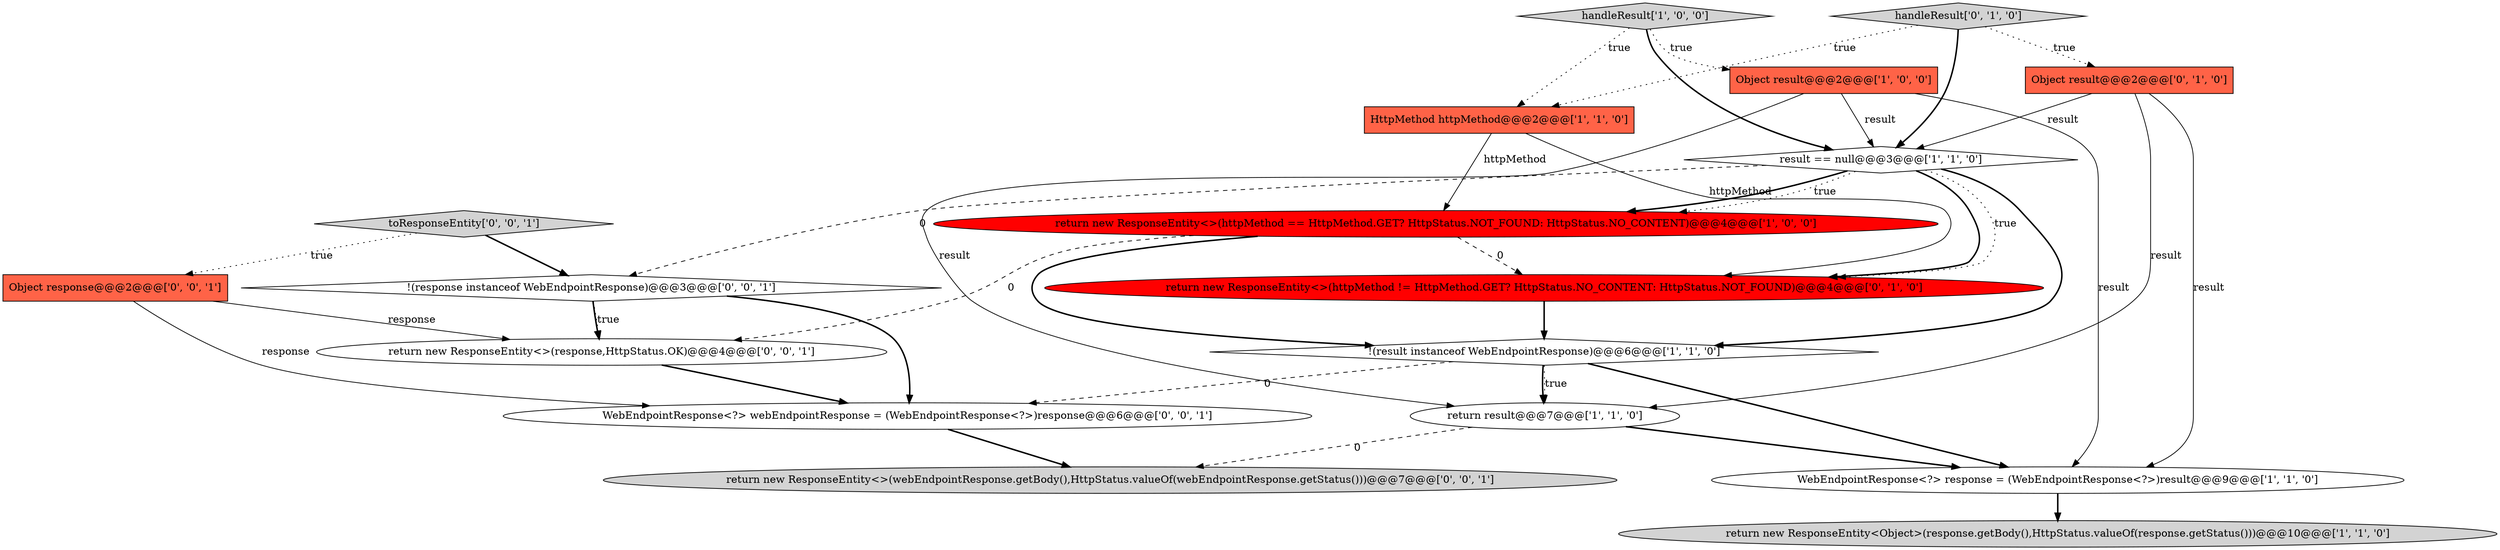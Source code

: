digraph {
13 [style = filled, label = "return new ResponseEntity<>(response,HttpStatus.OK)@@@4@@@['0', '0', '1']", fillcolor = white, shape = ellipse image = "AAA0AAABBB3BBB"];
9 [style = filled, label = "return new ResponseEntity<>(httpMethod != HttpMethod.GET? HttpStatus.NO_CONTENT: HttpStatus.NOT_FOUND)@@@4@@@['0', '1', '0']", fillcolor = red, shape = ellipse image = "AAA1AAABBB2BBB"];
4 [style = filled, label = "return new ResponseEntity<Object>(response.getBody(),HttpStatus.valueOf(response.getStatus()))@@@10@@@['1', '1', '0']", fillcolor = lightgray, shape = ellipse image = "AAA0AAABBB1BBB"];
3 [style = filled, label = "return result@@@7@@@['1', '1', '0']", fillcolor = white, shape = ellipse image = "AAA0AAABBB1BBB"];
2 [style = filled, label = "WebEndpointResponse<?> response = (WebEndpointResponse<?>)result@@@9@@@['1', '1', '0']", fillcolor = white, shape = ellipse image = "AAA0AAABBB1BBB"];
6 [style = filled, label = "handleResult['1', '0', '0']", fillcolor = lightgray, shape = diamond image = "AAA0AAABBB1BBB"];
0 [style = filled, label = "!(result instanceof WebEndpointResponse)@@@6@@@['1', '1', '0']", fillcolor = white, shape = diamond image = "AAA0AAABBB1BBB"];
1 [style = filled, label = "Object result@@@2@@@['1', '0', '0']", fillcolor = tomato, shape = box image = "AAA0AAABBB1BBB"];
10 [style = filled, label = "Object result@@@2@@@['0', '1', '0']", fillcolor = tomato, shape = box image = "AAA0AAABBB2BBB"];
12 [style = filled, label = "toResponseEntity['0', '0', '1']", fillcolor = lightgray, shape = diamond image = "AAA0AAABBB3BBB"];
14 [style = filled, label = "!(response instanceof WebEndpointResponse)@@@3@@@['0', '0', '1']", fillcolor = white, shape = diamond image = "AAA0AAABBB3BBB"];
15 [style = filled, label = "WebEndpointResponse<?> webEndpointResponse = (WebEndpointResponse<?>)response@@@6@@@['0', '0', '1']", fillcolor = white, shape = ellipse image = "AAA0AAABBB3BBB"];
7 [style = filled, label = "HttpMethod httpMethod@@@2@@@['1', '1', '0']", fillcolor = tomato, shape = box image = "AAA0AAABBB1BBB"];
16 [style = filled, label = "return new ResponseEntity<>(webEndpointResponse.getBody(),HttpStatus.valueOf(webEndpointResponse.getStatus()))@@@7@@@['0', '0', '1']", fillcolor = lightgray, shape = ellipse image = "AAA0AAABBB3BBB"];
11 [style = filled, label = "handleResult['0', '1', '0']", fillcolor = lightgray, shape = diamond image = "AAA0AAABBB2BBB"];
17 [style = filled, label = "Object response@@@2@@@['0', '0', '1']", fillcolor = tomato, shape = box image = "AAA0AAABBB3BBB"];
5 [style = filled, label = "return new ResponseEntity<>(httpMethod == HttpMethod.GET? HttpStatus.NOT_FOUND: HttpStatus.NO_CONTENT)@@@4@@@['1', '0', '0']", fillcolor = red, shape = ellipse image = "AAA1AAABBB1BBB"];
8 [style = filled, label = "result == null@@@3@@@['1', '1', '0']", fillcolor = white, shape = diamond image = "AAA0AAABBB1BBB"];
7->9 [style = solid, label="httpMethod"];
11->7 [style = dotted, label="true"];
0->3 [style = bold, label=""];
5->13 [style = dashed, label="0"];
12->17 [style = dotted, label="true"];
9->0 [style = bold, label=""];
17->15 [style = solid, label="response"];
11->10 [style = dotted, label="true"];
17->13 [style = solid, label="response"];
1->3 [style = solid, label="result"];
0->2 [style = bold, label=""];
6->1 [style = dotted, label="true"];
0->15 [style = dashed, label="0"];
5->9 [style = dashed, label="0"];
1->8 [style = solid, label="result"];
8->14 [style = dashed, label="0"];
15->16 [style = bold, label=""];
2->4 [style = bold, label=""];
14->13 [style = dotted, label="true"];
8->0 [style = bold, label=""];
7->5 [style = solid, label="httpMethod"];
8->5 [style = bold, label=""];
5->0 [style = bold, label=""];
3->2 [style = bold, label=""];
8->5 [style = dotted, label="true"];
6->8 [style = bold, label=""];
12->14 [style = bold, label=""];
8->9 [style = bold, label=""];
6->7 [style = dotted, label="true"];
11->8 [style = bold, label=""];
14->15 [style = bold, label=""];
0->3 [style = dotted, label="true"];
8->9 [style = dotted, label="true"];
14->13 [style = bold, label=""];
13->15 [style = bold, label=""];
10->3 [style = solid, label="result"];
10->2 [style = solid, label="result"];
10->8 [style = solid, label="result"];
1->2 [style = solid, label="result"];
3->16 [style = dashed, label="0"];
}
